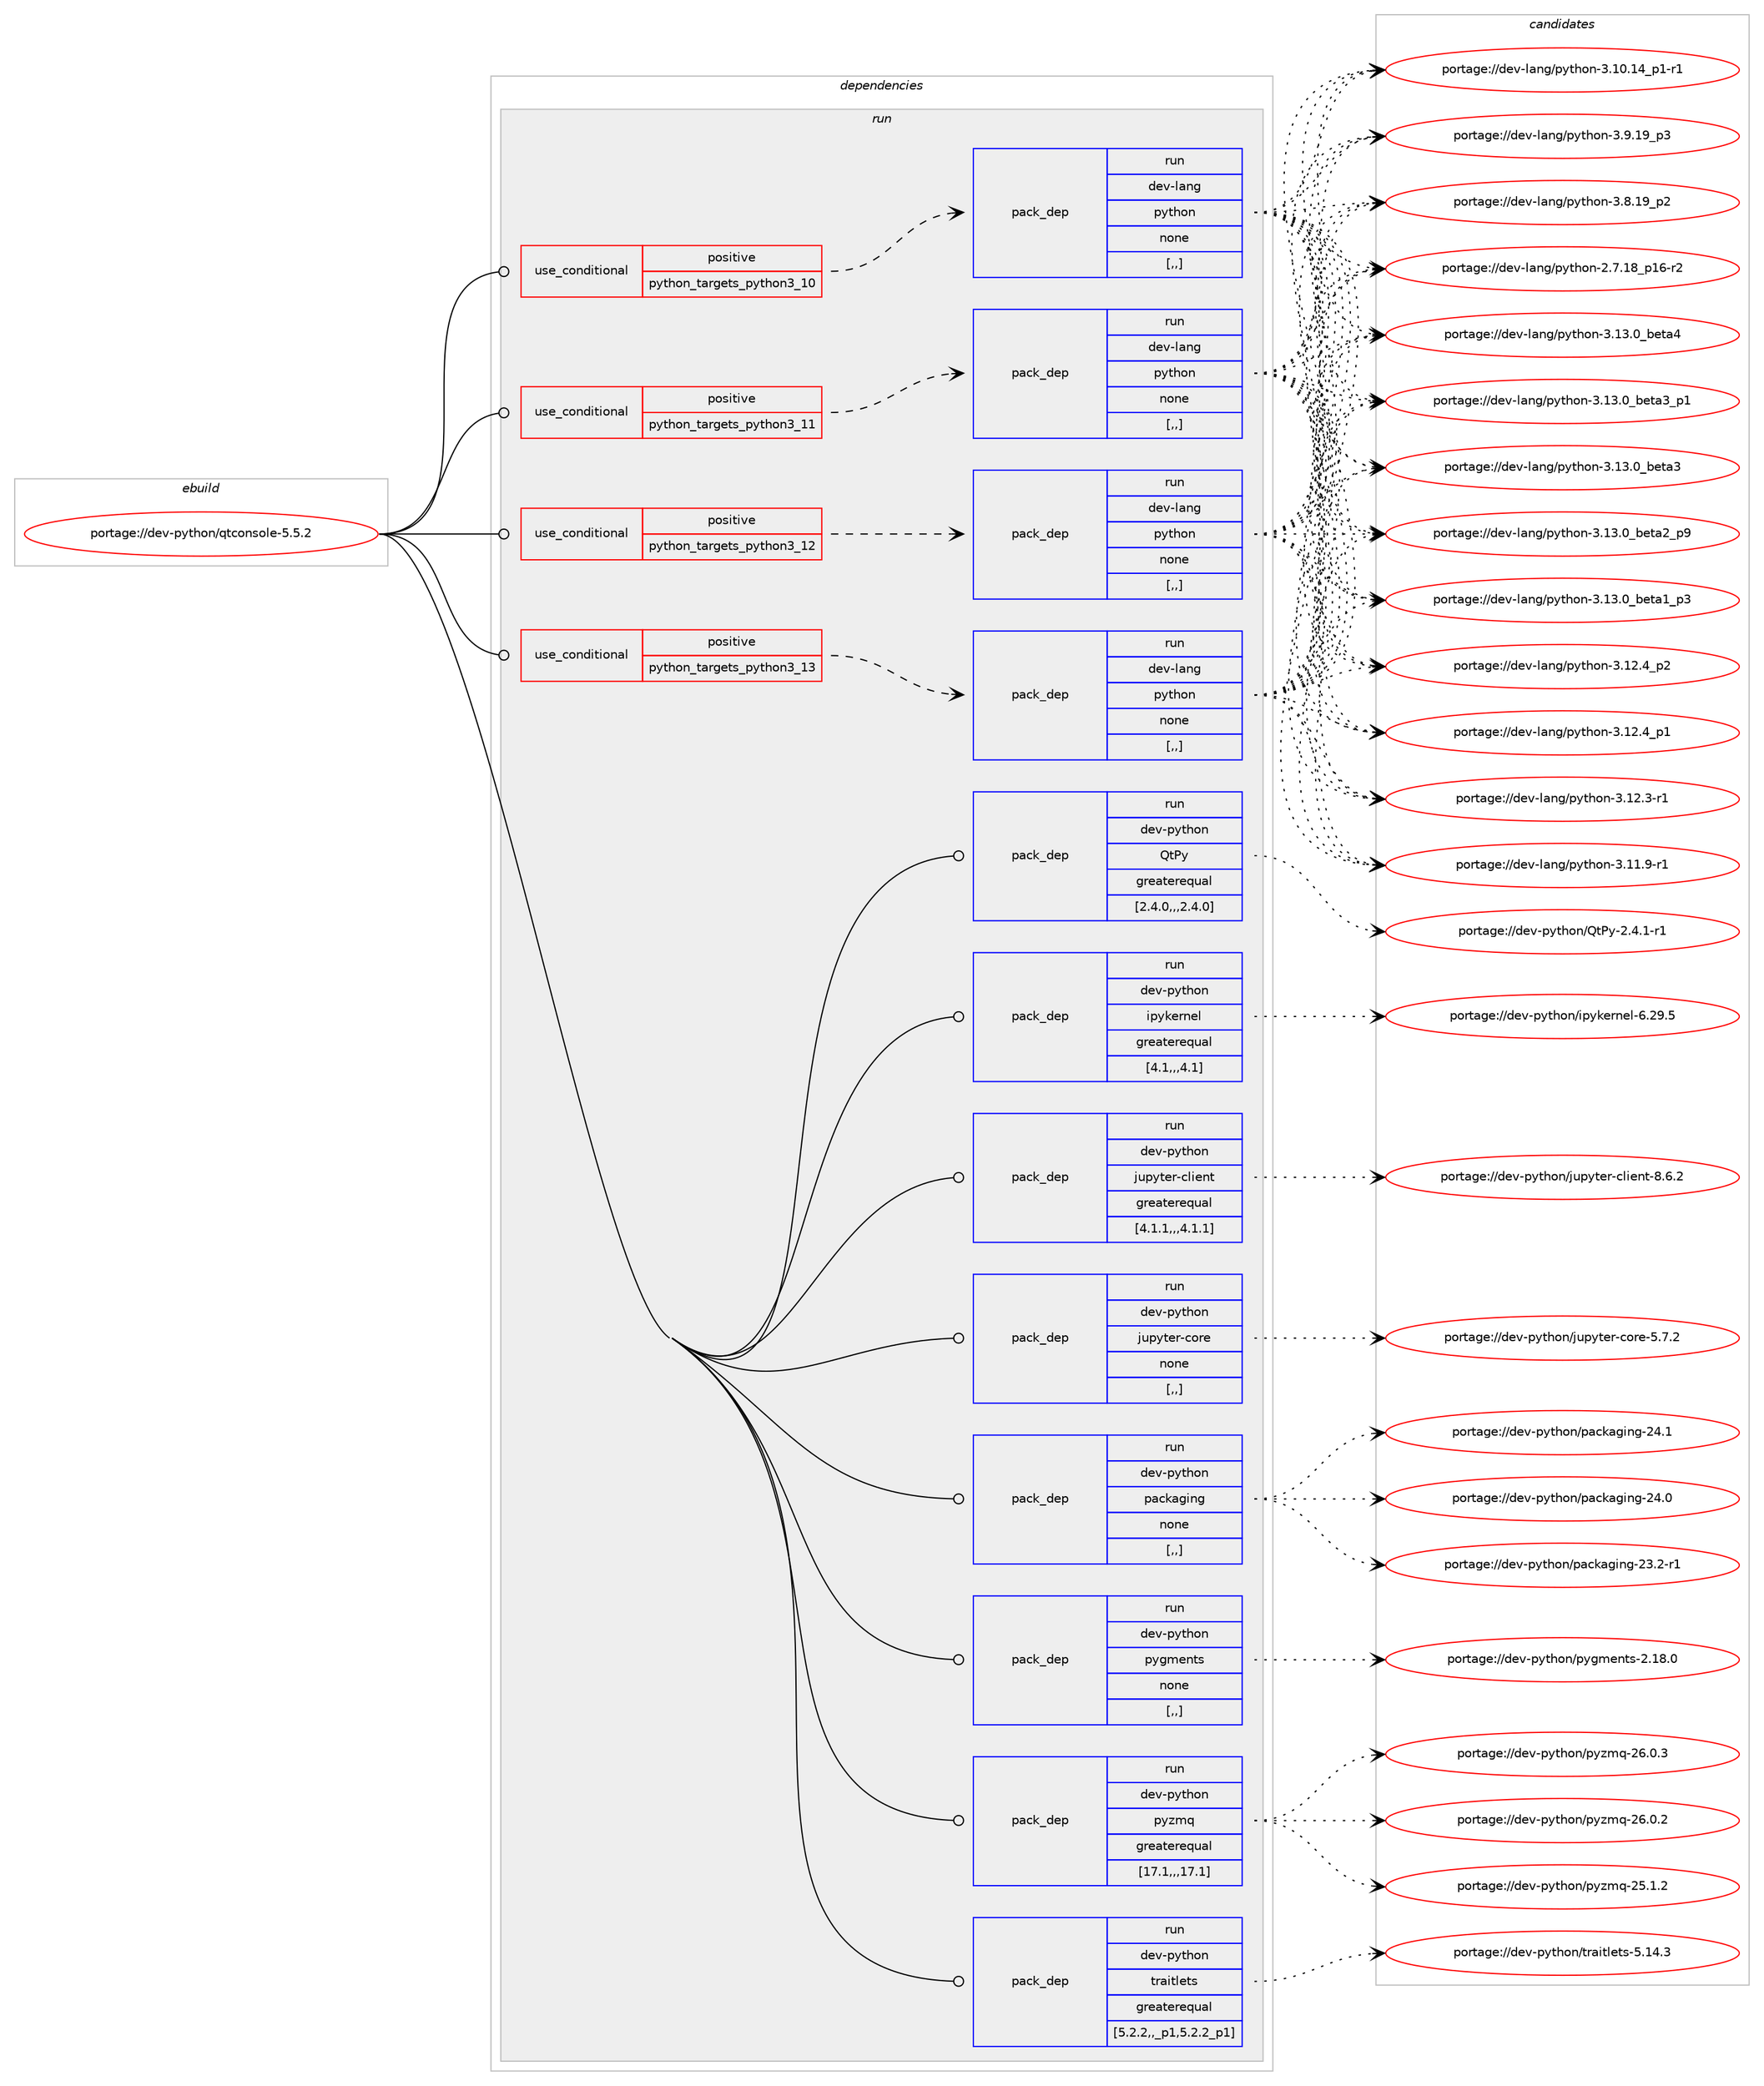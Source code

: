 digraph prolog {

# *************
# Graph options
# *************

newrank=true;
concentrate=true;
compound=true;
graph [rankdir=LR,fontname=Helvetica,fontsize=10,ranksep=1.5];#, ranksep=2.5, nodesep=0.2];
edge  [arrowhead=vee];
node  [fontname=Helvetica,fontsize=10];

# **********
# The ebuild
# **********

subgraph cluster_leftcol {
color=gray;
label=<<i>ebuild</i>>;
id [label="portage://dev-python/qtconsole-5.5.2", color=red, width=4, href="../dev-python/qtconsole-5.5.2.svg"];
}

# ****************
# The dependencies
# ****************

subgraph cluster_midcol {
color=gray;
label=<<i>dependencies</i>>;
subgraph cluster_compile {
fillcolor="#eeeeee";
style=filled;
label=<<i>compile</i>>;
}
subgraph cluster_compileandrun {
fillcolor="#eeeeee";
style=filled;
label=<<i>compile and run</i>>;
}
subgraph cluster_run {
fillcolor="#eeeeee";
style=filled;
label=<<i>run</i>>;
subgraph cond38854 {
dependency161649 [label=<<TABLE BORDER="0" CELLBORDER="1" CELLSPACING="0" CELLPADDING="4"><TR><TD ROWSPAN="3" CELLPADDING="10">use_conditional</TD></TR><TR><TD>positive</TD></TR><TR><TD>python_targets_python3_10</TD></TR></TABLE>>, shape=none, color=red];
subgraph pack121523 {
dependency161650 [label=<<TABLE BORDER="0" CELLBORDER="1" CELLSPACING="0" CELLPADDING="4" WIDTH="220"><TR><TD ROWSPAN="6" CELLPADDING="30">pack_dep</TD></TR><TR><TD WIDTH="110">run</TD></TR><TR><TD>dev-lang</TD></TR><TR><TD>python</TD></TR><TR><TD>none</TD></TR><TR><TD>[,,]</TD></TR></TABLE>>, shape=none, color=blue];
}
dependency161649:e -> dependency161650:w [weight=20,style="dashed",arrowhead="vee"];
}
id:e -> dependency161649:w [weight=20,style="solid",arrowhead="odot"];
subgraph cond38855 {
dependency161651 [label=<<TABLE BORDER="0" CELLBORDER="1" CELLSPACING="0" CELLPADDING="4"><TR><TD ROWSPAN="3" CELLPADDING="10">use_conditional</TD></TR><TR><TD>positive</TD></TR><TR><TD>python_targets_python3_11</TD></TR></TABLE>>, shape=none, color=red];
subgraph pack121524 {
dependency161652 [label=<<TABLE BORDER="0" CELLBORDER="1" CELLSPACING="0" CELLPADDING="4" WIDTH="220"><TR><TD ROWSPAN="6" CELLPADDING="30">pack_dep</TD></TR><TR><TD WIDTH="110">run</TD></TR><TR><TD>dev-lang</TD></TR><TR><TD>python</TD></TR><TR><TD>none</TD></TR><TR><TD>[,,]</TD></TR></TABLE>>, shape=none, color=blue];
}
dependency161651:e -> dependency161652:w [weight=20,style="dashed",arrowhead="vee"];
}
id:e -> dependency161651:w [weight=20,style="solid",arrowhead="odot"];
subgraph cond38856 {
dependency161653 [label=<<TABLE BORDER="0" CELLBORDER="1" CELLSPACING="0" CELLPADDING="4"><TR><TD ROWSPAN="3" CELLPADDING="10">use_conditional</TD></TR><TR><TD>positive</TD></TR><TR><TD>python_targets_python3_12</TD></TR></TABLE>>, shape=none, color=red];
subgraph pack121525 {
dependency161654 [label=<<TABLE BORDER="0" CELLBORDER="1" CELLSPACING="0" CELLPADDING="4" WIDTH="220"><TR><TD ROWSPAN="6" CELLPADDING="30">pack_dep</TD></TR><TR><TD WIDTH="110">run</TD></TR><TR><TD>dev-lang</TD></TR><TR><TD>python</TD></TR><TR><TD>none</TD></TR><TR><TD>[,,]</TD></TR></TABLE>>, shape=none, color=blue];
}
dependency161653:e -> dependency161654:w [weight=20,style="dashed",arrowhead="vee"];
}
id:e -> dependency161653:w [weight=20,style="solid",arrowhead="odot"];
subgraph cond38857 {
dependency161655 [label=<<TABLE BORDER="0" CELLBORDER="1" CELLSPACING="0" CELLPADDING="4"><TR><TD ROWSPAN="3" CELLPADDING="10">use_conditional</TD></TR><TR><TD>positive</TD></TR><TR><TD>python_targets_python3_13</TD></TR></TABLE>>, shape=none, color=red];
subgraph pack121526 {
dependency161656 [label=<<TABLE BORDER="0" CELLBORDER="1" CELLSPACING="0" CELLPADDING="4" WIDTH="220"><TR><TD ROWSPAN="6" CELLPADDING="30">pack_dep</TD></TR><TR><TD WIDTH="110">run</TD></TR><TR><TD>dev-lang</TD></TR><TR><TD>python</TD></TR><TR><TD>none</TD></TR><TR><TD>[,,]</TD></TR></TABLE>>, shape=none, color=blue];
}
dependency161655:e -> dependency161656:w [weight=20,style="dashed",arrowhead="vee"];
}
id:e -> dependency161655:w [weight=20,style="solid",arrowhead="odot"];
subgraph pack121527 {
dependency161657 [label=<<TABLE BORDER="0" CELLBORDER="1" CELLSPACING="0" CELLPADDING="4" WIDTH="220"><TR><TD ROWSPAN="6" CELLPADDING="30">pack_dep</TD></TR><TR><TD WIDTH="110">run</TD></TR><TR><TD>dev-python</TD></TR><TR><TD>QtPy</TD></TR><TR><TD>greaterequal</TD></TR><TR><TD>[2.4.0,,,2.4.0]</TD></TR></TABLE>>, shape=none, color=blue];
}
id:e -> dependency161657:w [weight=20,style="solid",arrowhead="odot"];
subgraph pack121528 {
dependency161658 [label=<<TABLE BORDER="0" CELLBORDER="1" CELLSPACING="0" CELLPADDING="4" WIDTH="220"><TR><TD ROWSPAN="6" CELLPADDING="30">pack_dep</TD></TR><TR><TD WIDTH="110">run</TD></TR><TR><TD>dev-python</TD></TR><TR><TD>ipykernel</TD></TR><TR><TD>greaterequal</TD></TR><TR><TD>[4.1,,,4.1]</TD></TR></TABLE>>, shape=none, color=blue];
}
id:e -> dependency161658:w [weight=20,style="solid",arrowhead="odot"];
subgraph pack121529 {
dependency161659 [label=<<TABLE BORDER="0" CELLBORDER="1" CELLSPACING="0" CELLPADDING="4" WIDTH="220"><TR><TD ROWSPAN="6" CELLPADDING="30">pack_dep</TD></TR><TR><TD WIDTH="110">run</TD></TR><TR><TD>dev-python</TD></TR><TR><TD>jupyter-client</TD></TR><TR><TD>greaterequal</TD></TR><TR><TD>[4.1.1,,,4.1.1]</TD></TR></TABLE>>, shape=none, color=blue];
}
id:e -> dependency161659:w [weight=20,style="solid",arrowhead="odot"];
subgraph pack121530 {
dependency161660 [label=<<TABLE BORDER="0" CELLBORDER="1" CELLSPACING="0" CELLPADDING="4" WIDTH="220"><TR><TD ROWSPAN="6" CELLPADDING="30">pack_dep</TD></TR><TR><TD WIDTH="110">run</TD></TR><TR><TD>dev-python</TD></TR><TR><TD>jupyter-core</TD></TR><TR><TD>none</TD></TR><TR><TD>[,,]</TD></TR></TABLE>>, shape=none, color=blue];
}
id:e -> dependency161660:w [weight=20,style="solid",arrowhead="odot"];
subgraph pack121531 {
dependency161661 [label=<<TABLE BORDER="0" CELLBORDER="1" CELLSPACING="0" CELLPADDING="4" WIDTH="220"><TR><TD ROWSPAN="6" CELLPADDING="30">pack_dep</TD></TR><TR><TD WIDTH="110">run</TD></TR><TR><TD>dev-python</TD></TR><TR><TD>packaging</TD></TR><TR><TD>none</TD></TR><TR><TD>[,,]</TD></TR></TABLE>>, shape=none, color=blue];
}
id:e -> dependency161661:w [weight=20,style="solid",arrowhead="odot"];
subgraph pack121532 {
dependency161662 [label=<<TABLE BORDER="0" CELLBORDER="1" CELLSPACING="0" CELLPADDING="4" WIDTH="220"><TR><TD ROWSPAN="6" CELLPADDING="30">pack_dep</TD></TR><TR><TD WIDTH="110">run</TD></TR><TR><TD>dev-python</TD></TR><TR><TD>pygments</TD></TR><TR><TD>none</TD></TR><TR><TD>[,,]</TD></TR></TABLE>>, shape=none, color=blue];
}
id:e -> dependency161662:w [weight=20,style="solid",arrowhead="odot"];
subgraph pack121533 {
dependency161663 [label=<<TABLE BORDER="0" CELLBORDER="1" CELLSPACING="0" CELLPADDING="4" WIDTH="220"><TR><TD ROWSPAN="6" CELLPADDING="30">pack_dep</TD></TR><TR><TD WIDTH="110">run</TD></TR><TR><TD>dev-python</TD></TR><TR><TD>pyzmq</TD></TR><TR><TD>greaterequal</TD></TR><TR><TD>[17.1,,,17.1]</TD></TR></TABLE>>, shape=none, color=blue];
}
id:e -> dependency161663:w [weight=20,style="solid",arrowhead="odot"];
subgraph pack121534 {
dependency161664 [label=<<TABLE BORDER="0" CELLBORDER="1" CELLSPACING="0" CELLPADDING="4" WIDTH="220"><TR><TD ROWSPAN="6" CELLPADDING="30">pack_dep</TD></TR><TR><TD WIDTH="110">run</TD></TR><TR><TD>dev-python</TD></TR><TR><TD>traitlets</TD></TR><TR><TD>greaterequal</TD></TR><TR><TD>[5.2.2,,_p1,5.2.2_p1]</TD></TR></TABLE>>, shape=none, color=blue];
}
id:e -> dependency161664:w [weight=20,style="solid",arrowhead="odot"];
}
}

# **************
# The candidates
# **************

subgraph cluster_choices {
rank=same;
color=gray;
label=<<i>candidates</i>>;

subgraph choice121523 {
color=black;
nodesep=1;
choice1001011184510897110103471121211161041111104551464951464895981011169752 [label="portage://dev-lang/python-3.13.0_beta4", color=red, width=4,href="../dev-lang/python-3.13.0_beta4.svg"];
choice10010111845108971101034711212111610411111045514649514648959810111697519511249 [label="portage://dev-lang/python-3.13.0_beta3_p1", color=red, width=4,href="../dev-lang/python-3.13.0_beta3_p1.svg"];
choice1001011184510897110103471121211161041111104551464951464895981011169751 [label="portage://dev-lang/python-3.13.0_beta3", color=red, width=4,href="../dev-lang/python-3.13.0_beta3.svg"];
choice10010111845108971101034711212111610411111045514649514648959810111697509511257 [label="portage://dev-lang/python-3.13.0_beta2_p9", color=red, width=4,href="../dev-lang/python-3.13.0_beta2_p9.svg"];
choice10010111845108971101034711212111610411111045514649514648959810111697499511251 [label="portage://dev-lang/python-3.13.0_beta1_p3", color=red, width=4,href="../dev-lang/python-3.13.0_beta1_p3.svg"];
choice100101118451089711010347112121116104111110455146495046529511250 [label="portage://dev-lang/python-3.12.4_p2", color=red, width=4,href="../dev-lang/python-3.12.4_p2.svg"];
choice100101118451089711010347112121116104111110455146495046529511249 [label="portage://dev-lang/python-3.12.4_p1", color=red, width=4,href="../dev-lang/python-3.12.4_p1.svg"];
choice100101118451089711010347112121116104111110455146495046514511449 [label="portage://dev-lang/python-3.12.3-r1", color=red, width=4,href="../dev-lang/python-3.12.3-r1.svg"];
choice100101118451089711010347112121116104111110455146494946574511449 [label="portage://dev-lang/python-3.11.9-r1", color=red, width=4,href="../dev-lang/python-3.11.9-r1.svg"];
choice100101118451089711010347112121116104111110455146494846495295112494511449 [label="portage://dev-lang/python-3.10.14_p1-r1", color=red, width=4,href="../dev-lang/python-3.10.14_p1-r1.svg"];
choice100101118451089711010347112121116104111110455146574649579511251 [label="portage://dev-lang/python-3.9.19_p3", color=red, width=4,href="../dev-lang/python-3.9.19_p3.svg"];
choice100101118451089711010347112121116104111110455146564649579511250 [label="portage://dev-lang/python-3.8.19_p2", color=red, width=4,href="../dev-lang/python-3.8.19_p2.svg"];
choice100101118451089711010347112121116104111110455046554649569511249544511450 [label="portage://dev-lang/python-2.7.18_p16-r2", color=red, width=4,href="../dev-lang/python-2.7.18_p16-r2.svg"];
dependency161650:e -> choice1001011184510897110103471121211161041111104551464951464895981011169752:w [style=dotted,weight="100"];
dependency161650:e -> choice10010111845108971101034711212111610411111045514649514648959810111697519511249:w [style=dotted,weight="100"];
dependency161650:e -> choice1001011184510897110103471121211161041111104551464951464895981011169751:w [style=dotted,weight="100"];
dependency161650:e -> choice10010111845108971101034711212111610411111045514649514648959810111697509511257:w [style=dotted,weight="100"];
dependency161650:e -> choice10010111845108971101034711212111610411111045514649514648959810111697499511251:w [style=dotted,weight="100"];
dependency161650:e -> choice100101118451089711010347112121116104111110455146495046529511250:w [style=dotted,weight="100"];
dependency161650:e -> choice100101118451089711010347112121116104111110455146495046529511249:w [style=dotted,weight="100"];
dependency161650:e -> choice100101118451089711010347112121116104111110455146495046514511449:w [style=dotted,weight="100"];
dependency161650:e -> choice100101118451089711010347112121116104111110455146494946574511449:w [style=dotted,weight="100"];
dependency161650:e -> choice100101118451089711010347112121116104111110455146494846495295112494511449:w [style=dotted,weight="100"];
dependency161650:e -> choice100101118451089711010347112121116104111110455146574649579511251:w [style=dotted,weight="100"];
dependency161650:e -> choice100101118451089711010347112121116104111110455146564649579511250:w [style=dotted,weight="100"];
dependency161650:e -> choice100101118451089711010347112121116104111110455046554649569511249544511450:w [style=dotted,weight="100"];
}
subgraph choice121524 {
color=black;
nodesep=1;
choice1001011184510897110103471121211161041111104551464951464895981011169752 [label="portage://dev-lang/python-3.13.0_beta4", color=red, width=4,href="../dev-lang/python-3.13.0_beta4.svg"];
choice10010111845108971101034711212111610411111045514649514648959810111697519511249 [label="portage://dev-lang/python-3.13.0_beta3_p1", color=red, width=4,href="../dev-lang/python-3.13.0_beta3_p1.svg"];
choice1001011184510897110103471121211161041111104551464951464895981011169751 [label="portage://dev-lang/python-3.13.0_beta3", color=red, width=4,href="../dev-lang/python-3.13.0_beta3.svg"];
choice10010111845108971101034711212111610411111045514649514648959810111697509511257 [label="portage://dev-lang/python-3.13.0_beta2_p9", color=red, width=4,href="../dev-lang/python-3.13.0_beta2_p9.svg"];
choice10010111845108971101034711212111610411111045514649514648959810111697499511251 [label="portage://dev-lang/python-3.13.0_beta1_p3", color=red, width=4,href="../dev-lang/python-3.13.0_beta1_p3.svg"];
choice100101118451089711010347112121116104111110455146495046529511250 [label="portage://dev-lang/python-3.12.4_p2", color=red, width=4,href="../dev-lang/python-3.12.4_p2.svg"];
choice100101118451089711010347112121116104111110455146495046529511249 [label="portage://dev-lang/python-3.12.4_p1", color=red, width=4,href="../dev-lang/python-3.12.4_p1.svg"];
choice100101118451089711010347112121116104111110455146495046514511449 [label="portage://dev-lang/python-3.12.3-r1", color=red, width=4,href="../dev-lang/python-3.12.3-r1.svg"];
choice100101118451089711010347112121116104111110455146494946574511449 [label="portage://dev-lang/python-3.11.9-r1", color=red, width=4,href="../dev-lang/python-3.11.9-r1.svg"];
choice100101118451089711010347112121116104111110455146494846495295112494511449 [label="portage://dev-lang/python-3.10.14_p1-r1", color=red, width=4,href="../dev-lang/python-3.10.14_p1-r1.svg"];
choice100101118451089711010347112121116104111110455146574649579511251 [label="portage://dev-lang/python-3.9.19_p3", color=red, width=4,href="../dev-lang/python-3.9.19_p3.svg"];
choice100101118451089711010347112121116104111110455146564649579511250 [label="portage://dev-lang/python-3.8.19_p2", color=red, width=4,href="../dev-lang/python-3.8.19_p2.svg"];
choice100101118451089711010347112121116104111110455046554649569511249544511450 [label="portage://dev-lang/python-2.7.18_p16-r2", color=red, width=4,href="../dev-lang/python-2.7.18_p16-r2.svg"];
dependency161652:e -> choice1001011184510897110103471121211161041111104551464951464895981011169752:w [style=dotted,weight="100"];
dependency161652:e -> choice10010111845108971101034711212111610411111045514649514648959810111697519511249:w [style=dotted,weight="100"];
dependency161652:e -> choice1001011184510897110103471121211161041111104551464951464895981011169751:w [style=dotted,weight="100"];
dependency161652:e -> choice10010111845108971101034711212111610411111045514649514648959810111697509511257:w [style=dotted,weight="100"];
dependency161652:e -> choice10010111845108971101034711212111610411111045514649514648959810111697499511251:w [style=dotted,weight="100"];
dependency161652:e -> choice100101118451089711010347112121116104111110455146495046529511250:w [style=dotted,weight="100"];
dependency161652:e -> choice100101118451089711010347112121116104111110455146495046529511249:w [style=dotted,weight="100"];
dependency161652:e -> choice100101118451089711010347112121116104111110455146495046514511449:w [style=dotted,weight="100"];
dependency161652:e -> choice100101118451089711010347112121116104111110455146494946574511449:w [style=dotted,weight="100"];
dependency161652:e -> choice100101118451089711010347112121116104111110455146494846495295112494511449:w [style=dotted,weight="100"];
dependency161652:e -> choice100101118451089711010347112121116104111110455146574649579511251:w [style=dotted,weight="100"];
dependency161652:e -> choice100101118451089711010347112121116104111110455146564649579511250:w [style=dotted,weight="100"];
dependency161652:e -> choice100101118451089711010347112121116104111110455046554649569511249544511450:w [style=dotted,weight="100"];
}
subgraph choice121525 {
color=black;
nodesep=1;
choice1001011184510897110103471121211161041111104551464951464895981011169752 [label="portage://dev-lang/python-3.13.0_beta4", color=red, width=4,href="../dev-lang/python-3.13.0_beta4.svg"];
choice10010111845108971101034711212111610411111045514649514648959810111697519511249 [label="portage://dev-lang/python-3.13.0_beta3_p1", color=red, width=4,href="../dev-lang/python-3.13.0_beta3_p1.svg"];
choice1001011184510897110103471121211161041111104551464951464895981011169751 [label="portage://dev-lang/python-3.13.0_beta3", color=red, width=4,href="../dev-lang/python-3.13.0_beta3.svg"];
choice10010111845108971101034711212111610411111045514649514648959810111697509511257 [label="portage://dev-lang/python-3.13.0_beta2_p9", color=red, width=4,href="../dev-lang/python-3.13.0_beta2_p9.svg"];
choice10010111845108971101034711212111610411111045514649514648959810111697499511251 [label="portage://dev-lang/python-3.13.0_beta1_p3", color=red, width=4,href="../dev-lang/python-3.13.0_beta1_p3.svg"];
choice100101118451089711010347112121116104111110455146495046529511250 [label="portage://dev-lang/python-3.12.4_p2", color=red, width=4,href="../dev-lang/python-3.12.4_p2.svg"];
choice100101118451089711010347112121116104111110455146495046529511249 [label="portage://dev-lang/python-3.12.4_p1", color=red, width=4,href="../dev-lang/python-3.12.4_p1.svg"];
choice100101118451089711010347112121116104111110455146495046514511449 [label="portage://dev-lang/python-3.12.3-r1", color=red, width=4,href="../dev-lang/python-3.12.3-r1.svg"];
choice100101118451089711010347112121116104111110455146494946574511449 [label="portage://dev-lang/python-3.11.9-r1", color=red, width=4,href="../dev-lang/python-3.11.9-r1.svg"];
choice100101118451089711010347112121116104111110455146494846495295112494511449 [label="portage://dev-lang/python-3.10.14_p1-r1", color=red, width=4,href="../dev-lang/python-3.10.14_p1-r1.svg"];
choice100101118451089711010347112121116104111110455146574649579511251 [label="portage://dev-lang/python-3.9.19_p3", color=red, width=4,href="../dev-lang/python-3.9.19_p3.svg"];
choice100101118451089711010347112121116104111110455146564649579511250 [label="portage://dev-lang/python-3.8.19_p2", color=red, width=4,href="../dev-lang/python-3.8.19_p2.svg"];
choice100101118451089711010347112121116104111110455046554649569511249544511450 [label="portage://dev-lang/python-2.7.18_p16-r2", color=red, width=4,href="../dev-lang/python-2.7.18_p16-r2.svg"];
dependency161654:e -> choice1001011184510897110103471121211161041111104551464951464895981011169752:w [style=dotted,weight="100"];
dependency161654:e -> choice10010111845108971101034711212111610411111045514649514648959810111697519511249:w [style=dotted,weight="100"];
dependency161654:e -> choice1001011184510897110103471121211161041111104551464951464895981011169751:w [style=dotted,weight="100"];
dependency161654:e -> choice10010111845108971101034711212111610411111045514649514648959810111697509511257:w [style=dotted,weight="100"];
dependency161654:e -> choice10010111845108971101034711212111610411111045514649514648959810111697499511251:w [style=dotted,weight="100"];
dependency161654:e -> choice100101118451089711010347112121116104111110455146495046529511250:w [style=dotted,weight="100"];
dependency161654:e -> choice100101118451089711010347112121116104111110455146495046529511249:w [style=dotted,weight="100"];
dependency161654:e -> choice100101118451089711010347112121116104111110455146495046514511449:w [style=dotted,weight="100"];
dependency161654:e -> choice100101118451089711010347112121116104111110455146494946574511449:w [style=dotted,weight="100"];
dependency161654:e -> choice100101118451089711010347112121116104111110455146494846495295112494511449:w [style=dotted,weight="100"];
dependency161654:e -> choice100101118451089711010347112121116104111110455146574649579511251:w [style=dotted,weight="100"];
dependency161654:e -> choice100101118451089711010347112121116104111110455146564649579511250:w [style=dotted,weight="100"];
dependency161654:e -> choice100101118451089711010347112121116104111110455046554649569511249544511450:w [style=dotted,weight="100"];
}
subgraph choice121526 {
color=black;
nodesep=1;
choice1001011184510897110103471121211161041111104551464951464895981011169752 [label="portage://dev-lang/python-3.13.0_beta4", color=red, width=4,href="../dev-lang/python-3.13.0_beta4.svg"];
choice10010111845108971101034711212111610411111045514649514648959810111697519511249 [label="portage://dev-lang/python-3.13.0_beta3_p1", color=red, width=4,href="../dev-lang/python-3.13.0_beta3_p1.svg"];
choice1001011184510897110103471121211161041111104551464951464895981011169751 [label="portage://dev-lang/python-3.13.0_beta3", color=red, width=4,href="../dev-lang/python-3.13.0_beta3.svg"];
choice10010111845108971101034711212111610411111045514649514648959810111697509511257 [label="portage://dev-lang/python-3.13.0_beta2_p9", color=red, width=4,href="../dev-lang/python-3.13.0_beta2_p9.svg"];
choice10010111845108971101034711212111610411111045514649514648959810111697499511251 [label="portage://dev-lang/python-3.13.0_beta1_p3", color=red, width=4,href="../dev-lang/python-3.13.0_beta1_p3.svg"];
choice100101118451089711010347112121116104111110455146495046529511250 [label="portage://dev-lang/python-3.12.4_p2", color=red, width=4,href="../dev-lang/python-3.12.4_p2.svg"];
choice100101118451089711010347112121116104111110455146495046529511249 [label="portage://dev-lang/python-3.12.4_p1", color=red, width=4,href="../dev-lang/python-3.12.4_p1.svg"];
choice100101118451089711010347112121116104111110455146495046514511449 [label="portage://dev-lang/python-3.12.3-r1", color=red, width=4,href="../dev-lang/python-3.12.3-r1.svg"];
choice100101118451089711010347112121116104111110455146494946574511449 [label="portage://dev-lang/python-3.11.9-r1", color=red, width=4,href="../dev-lang/python-3.11.9-r1.svg"];
choice100101118451089711010347112121116104111110455146494846495295112494511449 [label="portage://dev-lang/python-3.10.14_p1-r1", color=red, width=4,href="../dev-lang/python-3.10.14_p1-r1.svg"];
choice100101118451089711010347112121116104111110455146574649579511251 [label="portage://dev-lang/python-3.9.19_p3", color=red, width=4,href="../dev-lang/python-3.9.19_p3.svg"];
choice100101118451089711010347112121116104111110455146564649579511250 [label="portage://dev-lang/python-3.8.19_p2", color=red, width=4,href="../dev-lang/python-3.8.19_p2.svg"];
choice100101118451089711010347112121116104111110455046554649569511249544511450 [label="portage://dev-lang/python-2.7.18_p16-r2", color=red, width=4,href="../dev-lang/python-2.7.18_p16-r2.svg"];
dependency161656:e -> choice1001011184510897110103471121211161041111104551464951464895981011169752:w [style=dotted,weight="100"];
dependency161656:e -> choice10010111845108971101034711212111610411111045514649514648959810111697519511249:w [style=dotted,weight="100"];
dependency161656:e -> choice1001011184510897110103471121211161041111104551464951464895981011169751:w [style=dotted,weight="100"];
dependency161656:e -> choice10010111845108971101034711212111610411111045514649514648959810111697509511257:w [style=dotted,weight="100"];
dependency161656:e -> choice10010111845108971101034711212111610411111045514649514648959810111697499511251:w [style=dotted,weight="100"];
dependency161656:e -> choice100101118451089711010347112121116104111110455146495046529511250:w [style=dotted,weight="100"];
dependency161656:e -> choice100101118451089711010347112121116104111110455146495046529511249:w [style=dotted,weight="100"];
dependency161656:e -> choice100101118451089711010347112121116104111110455146495046514511449:w [style=dotted,weight="100"];
dependency161656:e -> choice100101118451089711010347112121116104111110455146494946574511449:w [style=dotted,weight="100"];
dependency161656:e -> choice100101118451089711010347112121116104111110455146494846495295112494511449:w [style=dotted,weight="100"];
dependency161656:e -> choice100101118451089711010347112121116104111110455146574649579511251:w [style=dotted,weight="100"];
dependency161656:e -> choice100101118451089711010347112121116104111110455146564649579511250:w [style=dotted,weight="100"];
dependency161656:e -> choice100101118451089711010347112121116104111110455046554649569511249544511450:w [style=dotted,weight="100"];
}
subgraph choice121527 {
color=black;
nodesep=1;
choice100101118451121211161041111104781116801214550465246494511449 [label="portage://dev-python/QtPy-2.4.1-r1", color=red, width=4,href="../dev-python/QtPy-2.4.1-r1.svg"];
dependency161657:e -> choice100101118451121211161041111104781116801214550465246494511449:w [style=dotted,weight="100"];
}
subgraph choice121528 {
color=black;
nodesep=1;
choice100101118451121211161041111104710511212110710111411010110845544650574653 [label="portage://dev-python/ipykernel-6.29.5", color=red, width=4,href="../dev-python/ipykernel-6.29.5.svg"];
dependency161658:e -> choice100101118451121211161041111104710511212110710111411010110845544650574653:w [style=dotted,weight="100"];
}
subgraph choice121529 {
color=black;
nodesep=1;
choice10010111845112121116104111110471061171121211161011144599108105101110116455646544650 [label="portage://dev-python/jupyter-client-8.6.2", color=red, width=4,href="../dev-python/jupyter-client-8.6.2.svg"];
dependency161659:e -> choice10010111845112121116104111110471061171121211161011144599108105101110116455646544650:w [style=dotted,weight="100"];
}
subgraph choice121530 {
color=black;
nodesep=1;
choice10010111845112121116104111110471061171121211161011144599111114101455346554650 [label="portage://dev-python/jupyter-core-5.7.2", color=red, width=4,href="../dev-python/jupyter-core-5.7.2.svg"];
dependency161660:e -> choice10010111845112121116104111110471061171121211161011144599111114101455346554650:w [style=dotted,weight="100"];
}
subgraph choice121531 {
color=black;
nodesep=1;
choice10010111845112121116104111110471129799107971031051101034550524649 [label="portage://dev-python/packaging-24.1", color=red, width=4,href="../dev-python/packaging-24.1.svg"];
choice10010111845112121116104111110471129799107971031051101034550524648 [label="portage://dev-python/packaging-24.0", color=red, width=4,href="../dev-python/packaging-24.0.svg"];
choice100101118451121211161041111104711297991079710310511010345505146504511449 [label="portage://dev-python/packaging-23.2-r1", color=red, width=4,href="../dev-python/packaging-23.2-r1.svg"];
dependency161661:e -> choice10010111845112121116104111110471129799107971031051101034550524649:w [style=dotted,weight="100"];
dependency161661:e -> choice10010111845112121116104111110471129799107971031051101034550524648:w [style=dotted,weight="100"];
dependency161661:e -> choice100101118451121211161041111104711297991079710310511010345505146504511449:w [style=dotted,weight="100"];
}
subgraph choice121532 {
color=black;
nodesep=1;
choice100101118451121211161041111104711212110310910111011611545504649564648 [label="portage://dev-python/pygments-2.18.0", color=red, width=4,href="../dev-python/pygments-2.18.0.svg"];
dependency161662:e -> choice100101118451121211161041111104711212110310910111011611545504649564648:w [style=dotted,weight="100"];
}
subgraph choice121533 {
color=black;
nodesep=1;
choice100101118451121211161041111104711212112210911345505446484651 [label="portage://dev-python/pyzmq-26.0.3", color=red, width=4,href="../dev-python/pyzmq-26.0.3.svg"];
choice100101118451121211161041111104711212112210911345505446484650 [label="portage://dev-python/pyzmq-26.0.2", color=red, width=4,href="../dev-python/pyzmq-26.0.2.svg"];
choice100101118451121211161041111104711212112210911345505346494650 [label="portage://dev-python/pyzmq-25.1.2", color=red, width=4,href="../dev-python/pyzmq-25.1.2.svg"];
dependency161663:e -> choice100101118451121211161041111104711212112210911345505446484651:w [style=dotted,weight="100"];
dependency161663:e -> choice100101118451121211161041111104711212112210911345505446484650:w [style=dotted,weight="100"];
dependency161663:e -> choice100101118451121211161041111104711212112210911345505346494650:w [style=dotted,weight="100"];
}
subgraph choice121534 {
color=black;
nodesep=1;
choice10010111845112121116104111110471161149710511610810111611545534649524651 [label="portage://dev-python/traitlets-5.14.3", color=red, width=4,href="../dev-python/traitlets-5.14.3.svg"];
dependency161664:e -> choice10010111845112121116104111110471161149710511610810111611545534649524651:w [style=dotted,weight="100"];
}
}

}
